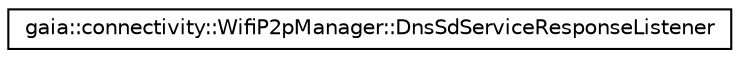 digraph G
{
  edge [fontname="Helvetica",fontsize="10",labelfontname="Helvetica",labelfontsize="10"];
  node [fontname="Helvetica",fontsize="10",shape=record];
  rankdir=LR;
  Node1 [label="gaia::connectivity::WifiP2pManager::DnsSdServiceResponseListener",height=0.2,width=0.4,color="black", fillcolor="white", style="filled",URL="$d9/db6/classgaia_1_1connectivity_1_1_wifi_p2p_manager_1_1_dns_sd_service_response_listener.html"];
}

